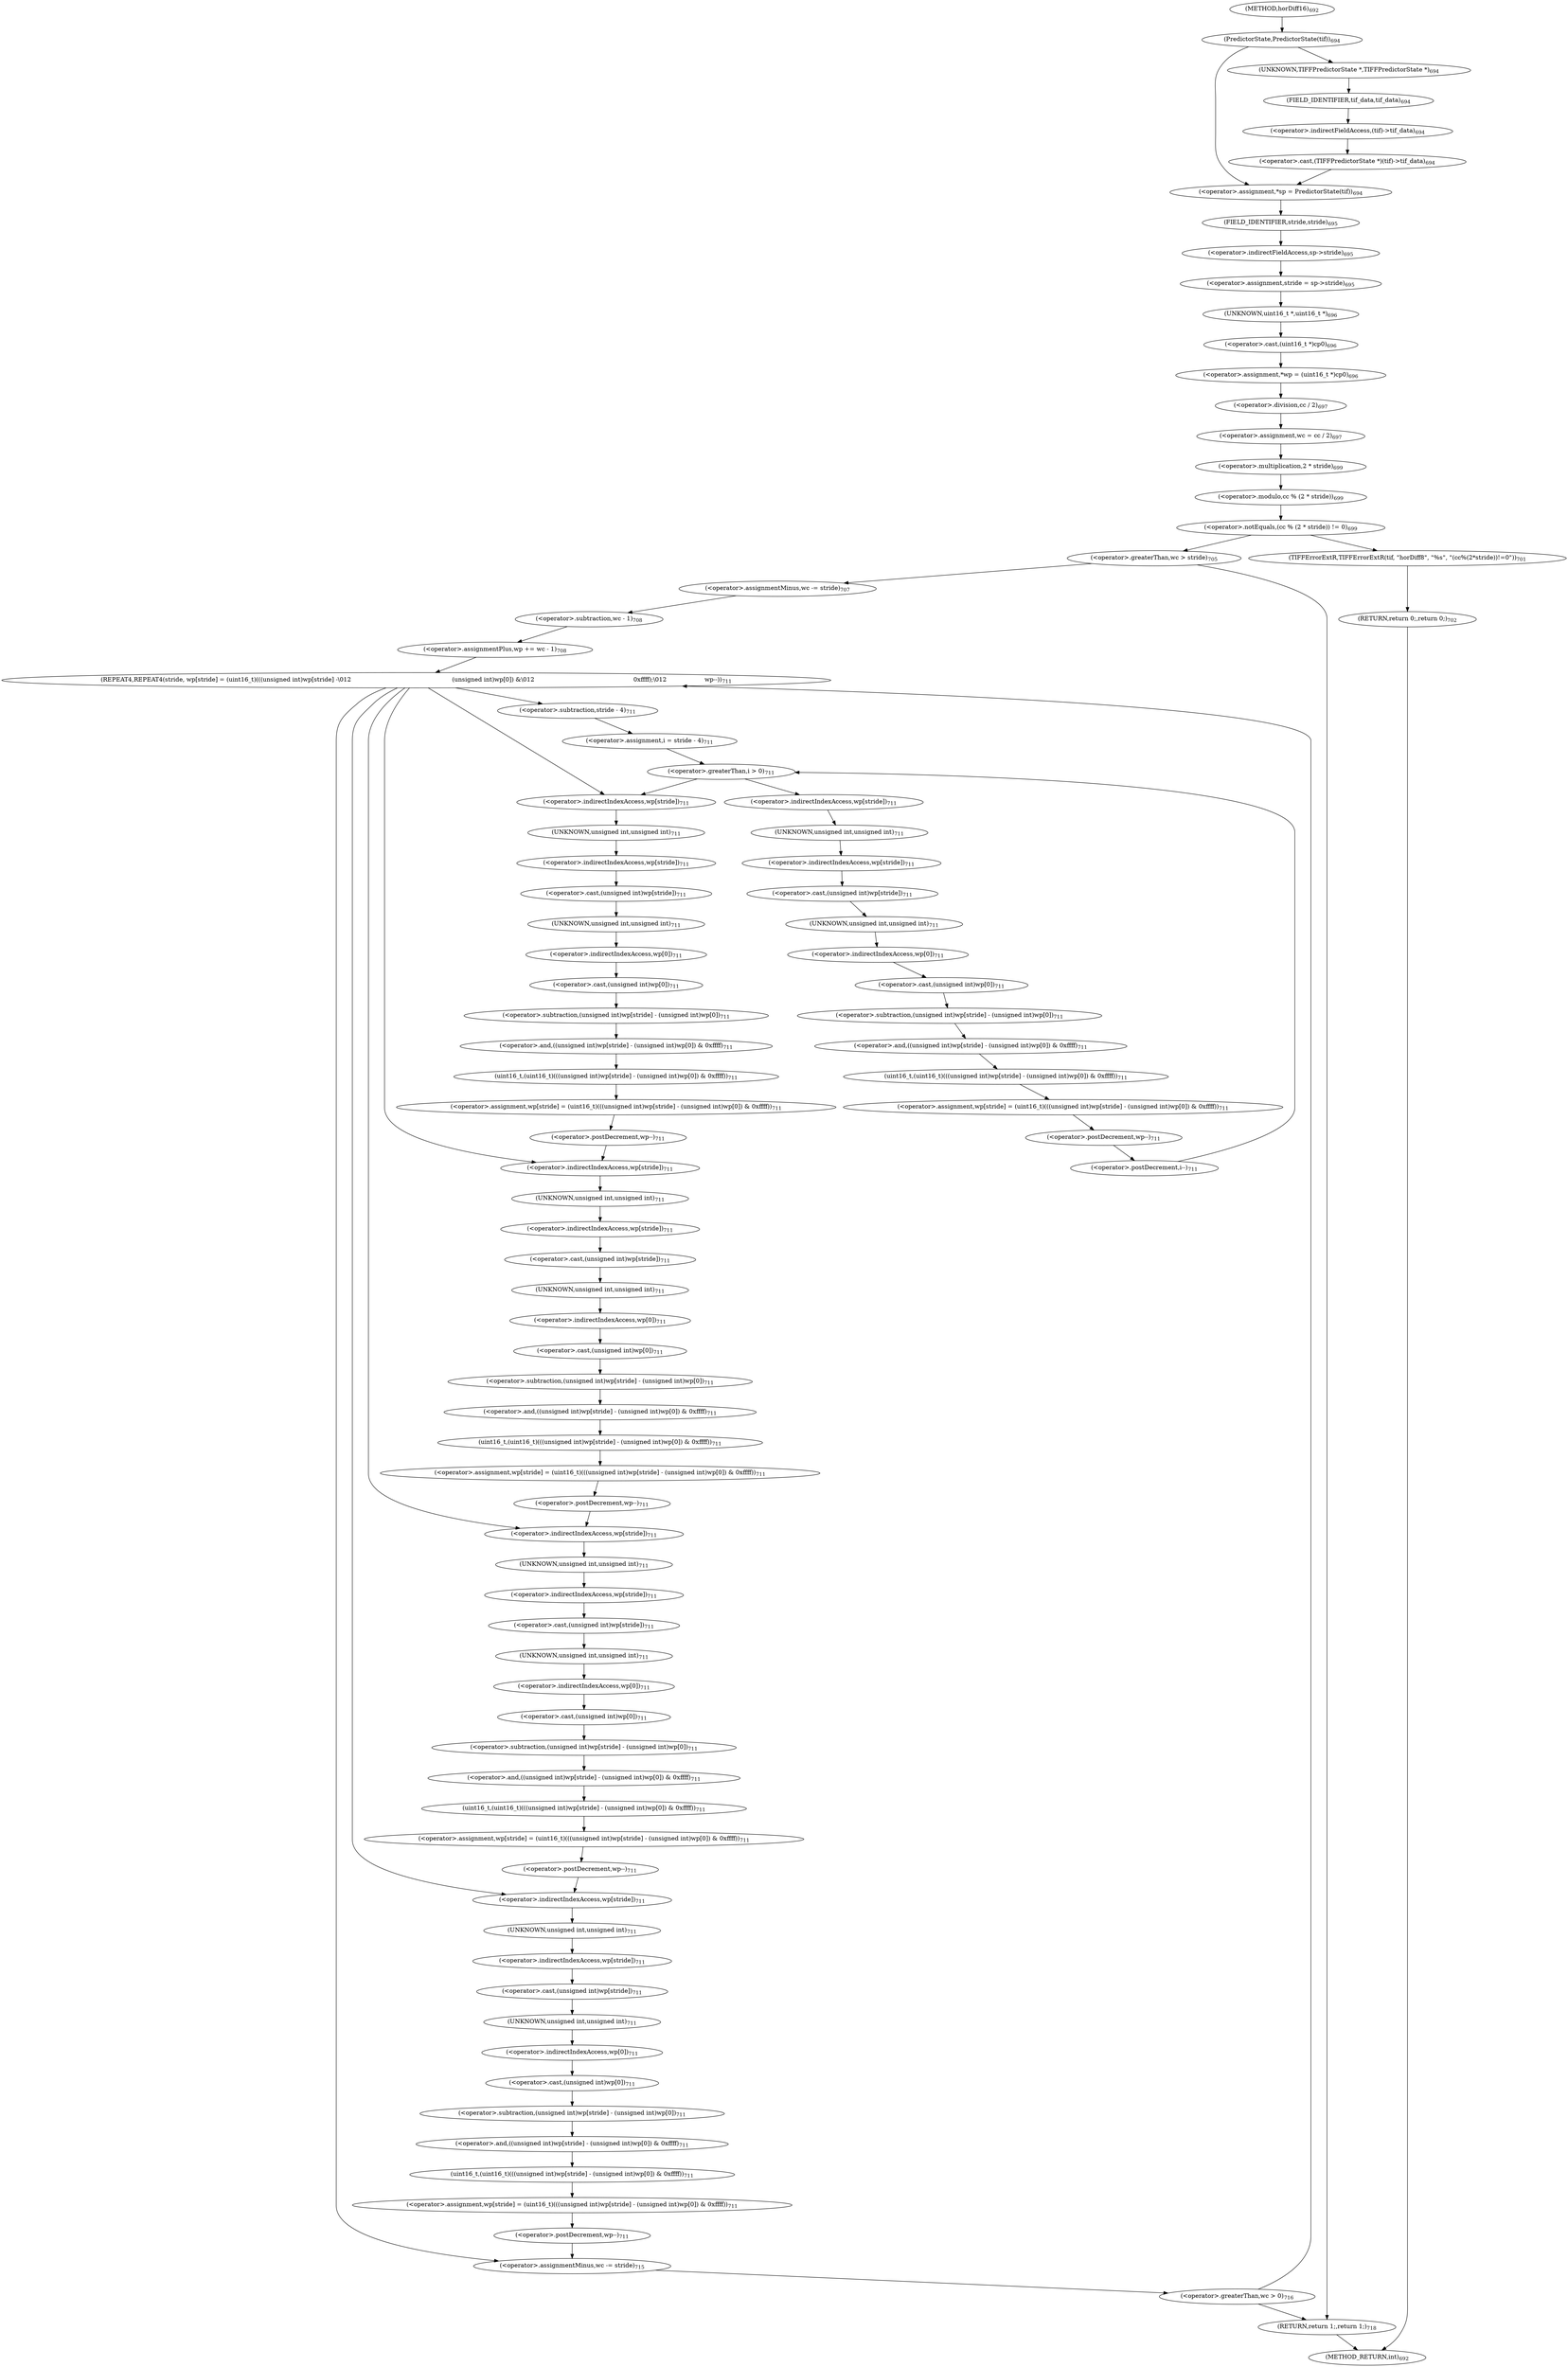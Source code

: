 digraph "horDiff16" {  
"38172" [label = <(&lt;operator&gt;.assignment,*sp = PredictorState(tif))<SUB>694</SUB>> ]
"38183" [label = <(&lt;operator&gt;.assignment,stride = sp-&gt;stride)<SUB>695</SUB>> ]
"38189" [label = <(&lt;operator&gt;.assignment,*wp = (uint16_t *)cp0)<SUB>696</SUB>> ]
"38195" [label = <(&lt;operator&gt;.assignment,wc = cc / 2)<SUB>697</SUB>> ]
"38369" [label = <(RETURN,return 1;,return 1;)<SUB>718</SUB>> ]
"38174" [label = <(PredictorState,PredictorState(tif))<SUB>694</SUB>> ]
"38185" [label = <(&lt;operator&gt;.indirectFieldAccess,sp-&gt;stride)<SUB>695</SUB>> ]
"38191" [label = <(&lt;operator&gt;.cast,(uint16_t *)cp0)<SUB>696</SUB>> ]
"38197" [label = <(&lt;operator&gt;.division,cc / 2)<SUB>697</SUB>> ]
"38201" [label = <(&lt;operator&gt;.notEquals,(cc % (2 * stride)) != 0)<SUB>699</SUB>> ]
"38217" [label = <(&lt;operator&gt;.greaterThan,wc &gt; stride)<SUB>705</SUB>> ]
"38187" [label = <(FIELD_IDENTIFIER,stride,stride)<SUB>695</SUB>> ]
"38192" [label = <(UNKNOWN,uint16_t *,uint16_t *)<SUB>696</SUB>> ]
"38202" [label = <(&lt;operator&gt;.modulo,cc % (2 * stride))<SUB>699</SUB>> ]
"38209" [label = <(TIFFErrorExtR,TIFFErrorExtR(tif, &quot;horDiff8&quot;, &quot;%s&quot;, &quot;(cc%(2*stride))!=0&quot;))<SUB>701</SUB>> ]
"38214" [label = <(RETURN,return 0;,return 0;)<SUB>702</SUB>> ]
"38221" [label = <(&lt;operator&gt;.assignmentMinus,wc -= stride)<SUB>707</SUB>> ]
"38224" [label = <(&lt;operator&gt;.assignmentPlus,wp += wc - 1)<SUB>708</SUB>> ]
"38177" [label = <(&lt;operator&gt;.cast,(TIFFPredictorState *)(tif)-&gt;tif_data)<SUB>694</SUB>> ]
"38204" [label = <(&lt;operator&gt;.multiplication,2 * stride)<SUB>699</SUB>> ]
"38226" [label = <(&lt;operator&gt;.subtraction,wc - 1)<SUB>708</SUB>> ]
"38366" [label = <(&lt;operator&gt;.greaterThan,wc &gt; 0)<SUB>716</SUB>> ]
"38178" [label = <(UNKNOWN,TIFFPredictorState *,TIFFPredictorState *)<SUB>694</SUB>> ]
"38179" [label = <(&lt;operator&gt;.indirectFieldAccess,(tif)-&gt;tif_data)<SUB>694</SUB>> ]
"38231" [label = <(REPEAT4,REPEAT4(stride, wp[stride] = (uint16_t)(((unsigned int)wp[stride] -\012                                                     (unsigned int)wp[0]) &amp;\012                                                    0xffff);\012                    wp--))<SUB>711</SUB>> ]
"38363" [label = <(&lt;operator&gt;.assignmentMinus,wc -= stride)<SUB>715</SUB>> ]
"38181" [label = <(FIELD_IDENTIFIER,tif_data,tif_data)<SUB>694</SUB>> ]
"38275" [label = <(&lt;operator&gt;.assignment,wp[stride] = (uint16_t)(((unsigned int)wp[stride] - (unsigned int)wp[0]) &amp; 0xffff))<SUB>711</SUB>> ]
"38293" [label = <(&lt;operator&gt;.postDecrement,wp--)<SUB>711</SUB>> ]
"38297" [label = <(&lt;operator&gt;.assignment,wp[stride] = (uint16_t)(((unsigned int)wp[stride] - (unsigned int)wp[0]) &amp; 0xffff))<SUB>711</SUB>> ]
"38315" [label = <(&lt;operator&gt;.postDecrement,wp--)<SUB>711</SUB>> ]
"38319" [label = <(&lt;operator&gt;.assignment,wp[stride] = (uint16_t)(((unsigned int)wp[stride] - (unsigned int)wp[0]) &amp; 0xffff))<SUB>711</SUB>> ]
"38337" [label = <(&lt;operator&gt;.postDecrement,wp--)<SUB>711</SUB>> ]
"38341" [label = <(&lt;operator&gt;.assignment,wp[stride] = (uint16_t)(((unsigned int)wp[stride] - (unsigned int)wp[0]) &amp; 0xffff))<SUB>711</SUB>> ]
"38359" [label = <(&lt;operator&gt;.postDecrement,wp--)<SUB>711</SUB>> ]
"38276" [label = <(&lt;operator&gt;.indirectIndexAccess,wp[stride])<SUB>711</SUB>> ]
"38279" [label = <(uint16_t,(uint16_t)(((unsigned int)wp[stride] - (unsigned int)wp[0]) &amp; 0xffff))<SUB>711</SUB>> ]
"38298" [label = <(&lt;operator&gt;.indirectIndexAccess,wp[stride])<SUB>711</SUB>> ]
"38301" [label = <(uint16_t,(uint16_t)(((unsigned int)wp[stride] - (unsigned int)wp[0]) &amp; 0xffff))<SUB>711</SUB>> ]
"38320" [label = <(&lt;operator&gt;.indirectIndexAccess,wp[stride])<SUB>711</SUB>> ]
"38323" [label = <(uint16_t,(uint16_t)(((unsigned int)wp[stride] - (unsigned int)wp[0]) &amp; 0xffff))<SUB>711</SUB>> ]
"38342" [label = <(&lt;operator&gt;.indirectIndexAccess,wp[stride])<SUB>711</SUB>> ]
"38345" [label = <(uint16_t,(uint16_t)(((unsigned int)wp[stride] - (unsigned int)wp[0]) &amp; 0xffff))<SUB>711</SUB>> ]
"38247" [label = <(&lt;operator&gt;.greaterThan,i &gt; 0)<SUB>711</SUB>> ]
"38250" [label = <(&lt;operator&gt;.postDecrement,i--)<SUB>711</SUB>> ]
"38280" [label = <(&lt;operator&gt;.and,((unsigned int)wp[stride] - (unsigned int)wp[0]) &amp; 0xffff)<SUB>711</SUB>> ]
"38302" [label = <(&lt;operator&gt;.and,((unsigned int)wp[stride] - (unsigned int)wp[0]) &amp; 0xffff)<SUB>711</SUB>> ]
"38324" [label = <(&lt;operator&gt;.and,((unsigned int)wp[stride] - (unsigned int)wp[0]) &amp; 0xffff)<SUB>711</SUB>> ]
"38346" [label = <(&lt;operator&gt;.and,((unsigned int)wp[stride] - (unsigned int)wp[0]) &amp; 0xffff)<SUB>711</SUB>> ]
"38242" [label = <(&lt;operator&gt;.assignment,i = stride - 4)<SUB>711</SUB>> ]
"38253" [label = <(&lt;operator&gt;.assignment,wp[stride] = (uint16_t)(((unsigned int)wp[stride] - (unsigned int)wp[0]) &amp; 0xffff))<SUB>711</SUB>> ]
"38271" [label = <(&lt;operator&gt;.postDecrement,wp--)<SUB>711</SUB>> ]
"38281" [label = <(&lt;operator&gt;.subtraction,(unsigned int)wp[stride] - (unsigned int)wp[0])<SUB>711</SUB>> ]
"38303" [label = <(&lt;operator&gt;.subtraction,(unsigned int)wp[stride] - (unsigned int)wp[0])<SUB>711</SUB>> ]
"38325" [label = <(&lt;operator&gt;.subtraction,(unsigned int)wp[stride] - (unsigned int)wp[0])<SUB>711</SUB>> ]
"38347" [label = <(&lt;operator&gt;.subtraction,(unsigned int)wp[stride] - (unsigned int)wp[0])<SUB>711</SUB>> ]
"38244" [label = <(&lt;operator&gt;.subtraction,stride - 4)<SUB>711</SUB>> ]
"38254" [label = <(&lt;operator&gt;.indirectIndexAccess,wp[stride])<SUB>711</SUB>> ]
"38257" [label = <(uint16_t,(uint16_t)(((unsigned int)wp[stride] - (unsigned int)wp[0]) &amp; 0xffff))<SUB>711</SUB>> ]
"38282" [label = <(&lt;operator&gt;.cast,(unsigned int)wp[stride])<SUB>711</SUB>> ]
"38287" [label = <(&lt;operator&gt;.cast,(unsigned int)wp[0])<SUB>711</SUB>> ]
"38304" [label = <(&lt;operator&gt;.cast,(unsigned int)wp[stride])<SUB>711</SUB>> ]
"38309" [label = <(&lt;operator&gt;.cast,(unsigned int)wp[0])<SUB>711</SUB>> ]
"38326" [label = <(&lt;operator&gt;.cast,(unsigned int)wp[stride])<SUB>711</SUB>> ]
"38331" [label = <(&lt;operator&gt;.cast,(unsigned int)wp[0])<SUB>711</SUB>> ]
"38348" [label = <(&lt;operator&gt;.cast,(unsigned int)wp[stride])<SUB>711</SUB>> ]
"38353" [label = <(&lt;operator&gt;.cast,(unsigned int)wp[0])<SUB>711</SUB>> ]
"38258" [label = <(&lt;operator&gt;.and,((unsigned int)wp[stride] - (unsigned int)wp[0]) &amp; 0xffff)<SUB>711</SUB>> ]
"38283" [label = <(UNKNOWN,unsigned int,unsigned int)<SUB>711</SUB>> ]
"38284" [label = <(&lt;operator&gt;.indirectIndexAccess,wp[stride])<SUB>711</SUB>> ]
"38288" [label = <(UNKNOWN,unsigned int,unsigned int)<SUB>711</SUB>> ]
"38289" [label = <(&lt;operator&gt;.indirectIndexAccess,wp[0])<SUB>711</SUB>> ]
"38305" [label = <(UNKNOWN,unsigned int,unsigned int)<SUB>711</SUB>> ]
"38306" [label = <(&lt;operator&gt;.indirectIndexAccess,wp[stride])<SUB>711</SUB>> ]
"38310" [label = <(UNKNOWN,unsigned int,unsigned int)<SUB>711</SUB>> ]
"38311" [label = <(&lt;operator&gt;.indirectIndexAccess,wp[0])<SUB>711</SUB>> ]
"38327" [label = <(UNKNOWN,unsigned int,unsigned int)<SUB>711</SUB>> ]
"38328" [label = <(&lt;operator&gt;.indirectIndexAccess,wp[stride])<SUB>711</SUB>> ]
"38332" [label = <(UNKNOWN,unsigned int,unsigned int)<SUB>711</SUB>> ]
"38333" [label = <(&lt;operator&gt;.indirectIndexAccess,wp[0])<SUB>711</SUB>> ]
"38349" [label = <(UNKNOWN,unsigned int,unsigned int)<SUB>711</SUB>> ]
"38350" [label = <(&lt;operator&gt;.indirectIndexAccess,wp[stride])<SUB>711</SUB>> ]
"38354" [label = <(UNKNOWN,unsigned int,unsigned int)<SUB>711</SUB>> ]
"38355" [label = <(&lt;operator&gt;.indirectIndexAccess,wp[0])<SUB>711</SUB>> ]
"38259" [label = <(&lt;operator&gt;.subtraction,(unsigned int)wp[stride] - (unsigned int)wp[0])<SUB>711</SUB>> ]
"38260" [label = <(&lt;operator&gt;.cast,(unsigned int)wp[stride])<SUB>711</SUB>> ]
"38265" [label = <(&lt;operator&gt;.cast,(unsigned int)wp[0])<SUB>711</SUB>> ]
"38261" [label = <(UNKNOWN,unsigned int,unsigned int)<SUB>711</SUB>> ]
"38262" [label = <(&lt;operator&gt;.indirectIndexAccess,wp[stride])<SUB>711</SUB>> ]
"38266" [label = <(UNKNOWN,unsigned int,unsigned int)<SUB>711</SUB>> ]
"38267" [label = <(&lt;operator&gt;.indirectIndexAccess,wp[0])<SUB>711</SUB>> ]
"38166" [label = <(METHOD,horDiff16)<SUB>692</SUB>> ]
"38371" [label = <(METHOD_RETURN,int)<SUB>692</SUB>> ]
  "38172" -> "38187" 
  "38183" -> "38192" 
  "38189" -> "38197" 
  "38195" -> "38204" 
  "38369" -> "38371" 
  "38174" -> "38178" 
  "38174" -> "38172" 
  "38185" -> "38183" 
  "38191" -> "38189" 
  "38197" -> "38195" 
  "38201" -> "38209" 
  "38201" -> "38217" 
  "38217" -> "38221" 
  "38217" -> "38369" 
  "38187" -> "38185" 
  "38192" -> "38191" 
  "38202" -> "38201" 
  "38209" -> "38214" 
  "38214" -> "38371" 
  "38221" -> "38226" 
  "38224" -> "38231" 
  "38177" -> "38172" 
  "38204" -> "38202" 
  "38226" -> "38224" 
  "38366" -> "38231" 
  "38366" -> "38369" 
  "38178" -> "38181" 
  "38179" -> "38177" 
  "38231" -> "38244" 
  "38231" -> "38276" 
  "38231" -> "38298" 
  "38231" -> "38320" 
  "38231" -> "38342" 
  "38231" -> "38363" 
  "38363" -> "38366" 
  "38181" -> "38179" 
  "38275" -> "38293" 
  "38293" -> "38298" 
  "38297" -> "38315" 
  "38315" -> "38320" 
  "38319" -> "38337" 
  "38337" -> "38342" 
  "38341" -> "38359" 
  "38359" -> "38363" 
  "38276" -> "38283" 
  "38279" -> "38275" 
  "38298" -> "38305" 
  "38301" -> "38297" 
  "38320" -> "38327" 
  "38323" -> "38319" 
  "38342" -> "38349" 
  "38345" -> "38341" 
  "38247" -> "38254" 
  "38247" -> "38276" 
  "38250" -> "38247" 
  "38280" -> "38279" 
  "38302" -> "38301" 
  "38324" -> "38323" 
  "38346" -> "38345" 
  "38242" -> "38247" 
  "38253" -> "38271" 
  "38271" -> "38250" 
  "38281" -> "38280" 
  "38303" -> "38302" 
  "38325" -> "38324" 
  "38347" -> "38346" 
  "38244" -> "38242" 
  "38254" -> "38261" 
  "38257" -> "38253" 
  "38282" -> "38288" 
  "38287" -> "38281" 
  "38304" -> "38310" 
  "38309" -> "38303" 
  "38326" -> "38332" 
  "38331" -> "38325" 
  "38348" -> "38354" 
  "38353" -> "38347" 
  "38258" -> "38257" 
  "38283" -> "38284" 
  "38284" -> "38282" 
  "38288" -> "38289" 
  "38289" -> "38287" 
  "38305" -> "38306" 
  "38306" -> "38304" 
  "38310" -> "38311" 
  "38311" -> "38309" 
  "38327" -> "38328" 
  "38328" -> "38326" 
  "38332" -> "38333" 
  "38333" -> "38331" 
  "38349" -> "38350" 
  "38350" -> "38348" 
  "38354" -> "38355" 
  "38355" -> "38353" 
  "38259" -> "38258" 
  "38260" -> "38266" 
  "38265" -> "38259" 
  "38261" -> "38262" 
  "38262" -> "38260" 
  "38266" -> "38267" 
  "38267" -> "38265" 
  "38166" -> "38174" 
}
